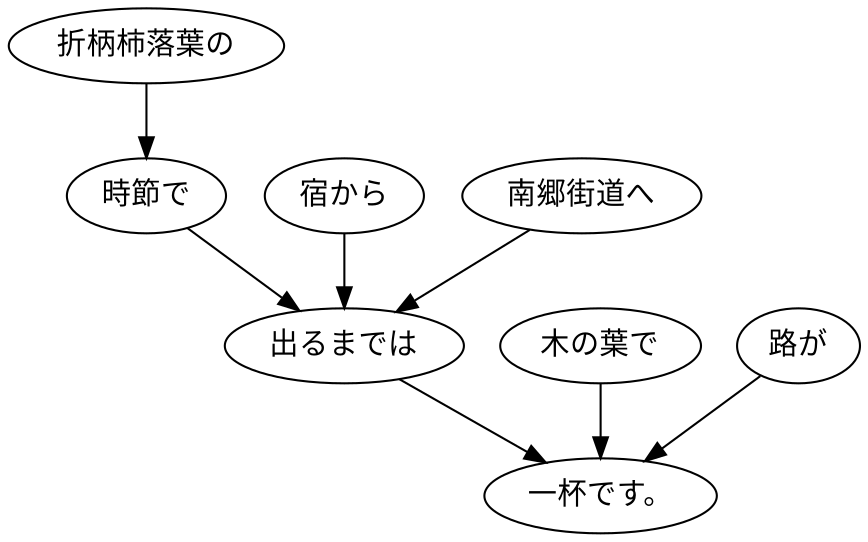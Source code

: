 digraph graph8014 {
	node0 [label="折柄柿落葉の"];
	node1 [label="時節で"];
	node2 [label="宿から"];
	node3 [label="南郷街道へ"];
	node4 [label="出るまでは"];
	node5 [label="木の葉で"];
	node6 [label="路が"];
	node7 [label="一杯です。"];
	node0 -> node1;
	node1 -> node4;
	node2 -> node4;
	node3 -> node4;
	node4 -> node7;
	node5 -> node7;
	node6 -> node7;
}
